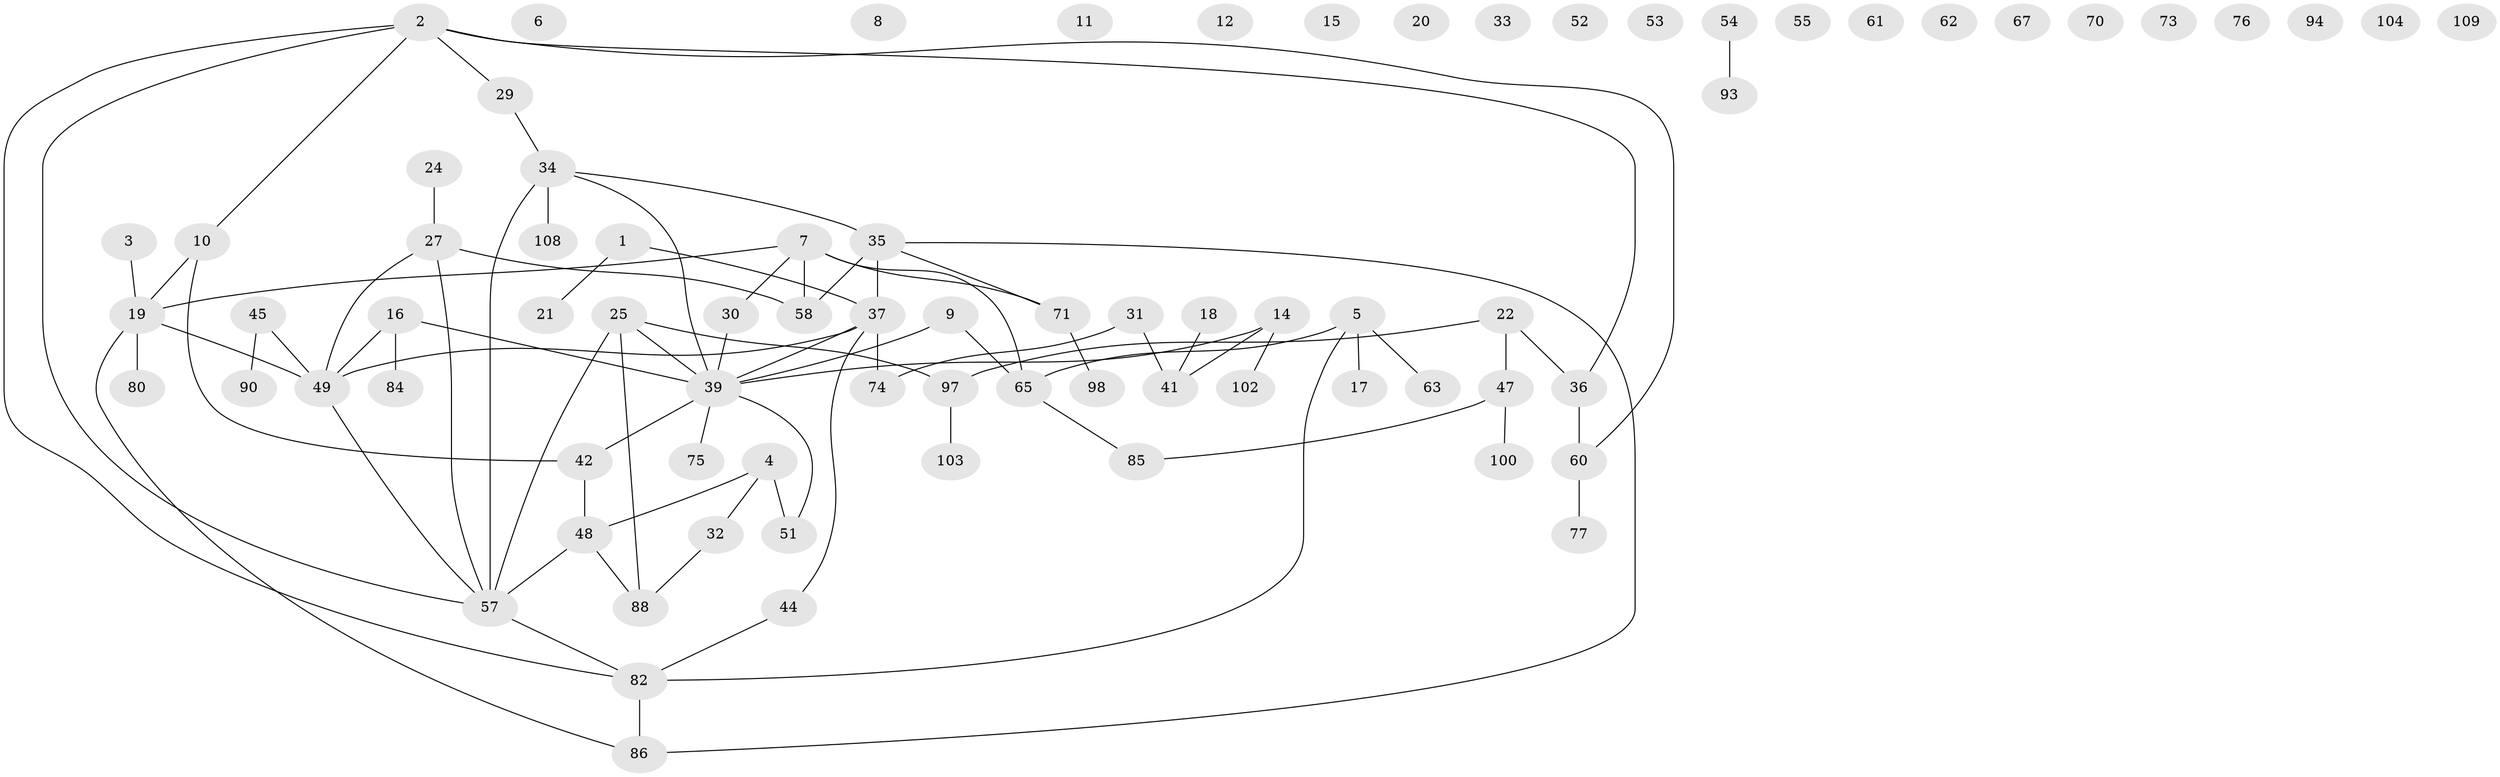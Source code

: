 // Generated by graph-tools (version 1.1) at 2025/23/03/03/25 07:23:24]
// undirected, 78 vertices, 83 edges
graph export_dot {
graph [start="1"]
  node [color=gray90,style=filled];
  1 [super="+110"];
  2 [super="+50"];
  3 [super="+92"];
  4 [super="+105"];
  5 [super="+13"];
  6;
  7 [super="+79"];
  8;
  9;
  10 [super="+59"];
  11;
  12;
  14;
  15;
  16 [super="+87"];
  17 [super="+56"];
  18 [super="+23"];
  19 [super="+26"];
  20;
  21;
  22 [super="+46"];
  24 [super="+72"];
  25 [super="+43"];
  27 [super="+28"];
  29;
  30 [super="+38"];
  31 [super="+78"];
  32;
  33;
  34 [super="+96"];
  35 [super="+40"];
  36 [super="+83"];
  37 [super="+66"];
  39 [super="+91"];
  41;
  42 [super="+69"];
  44;
  45 [super="+95"];
  47 [super="+107"];
  48 [super="+64"];
  49 [super="+99"];
  51;
  52;
  53;
  54;
  55;
  57 [super="+81"];
  58 [super="+101"];
  60;
  61;
  62;
  63;
  65 [super="+68"];
  67;
  70;
  71;
  73;
  74 [super="+89"];
  75;
  76;
  77;
  80;
  82 [super="+106"];
  84;
  85;
  86 [super="+111"];
  88;
  90;
  93;
  94;
  97;
  98;
  100;
  102;
  103;
  104;
  108;
  109;
  1 -- 21;
  1 -- 37;
  2 -- 10;
  2 -- 29;
  2 -- 57;
  2 -- 60;
  2 -- 82;
  2 -- 36;
  3 -- 19;
  4 -- 32;
  4 -- 48;
  4 -- 51;
  5 -- 17;
  5 -- 63;
  5 -- 82;
  5 -- 65;
  7 -- 65;
  7 -- 71;
  7 -- 58;
  7 -- 30;
  7 -- 19;
  9 -- 39;
  9 -- 65;
  10 -- 42;
  10 -- 19;
  14 -- 39;
  14 -- 41;
  14 -- 102;
  16 -- 49;
  16 -- 84;
  16 -- 39;
  18 -- 41;
  19 -- 49;
  19 -- 80;
  19 -- 86;
  22 -- 97;
  22 -- 36;
  22 -- 47;
  24 -- 27;
  25 -- 39;
  25 -- 88;
  25 -- 97;
  25 -- 57;
  27 -- 58;
  27 -- 49;
  27 -- 57;
  29 -- 34;
  30 -- 39;
  31 -- 41;
  31 -- 74 [weight=2];
  32 -- 88;
  34 -- 39;
  34 -- 57;
  34 -- 35;
  34 -- 108;
  35 -- 37;
  35 -- 71;
  35 -- 86;
  35 -- 58;
  36 -- 60;
  37 -- 49;
  37 -- 74;
  37 -- 44;
  37 -- 39;
  39 -- 42;
  39 -- 51;
  39 -- 75;
  42 -- 48;
  44 -- 82;
  45 -- 90;
  45 -- 49;
  47 -- 100;
  47 -- 85;
  48 -- 57;
  48 -- 88;
  49 -- 57;
  54 -- 93;
  57 -- 82;
  60 -- 77;
  65 -- 85;
  71 -- 98;
  82 -- 86;
  97 -- 103;
}
